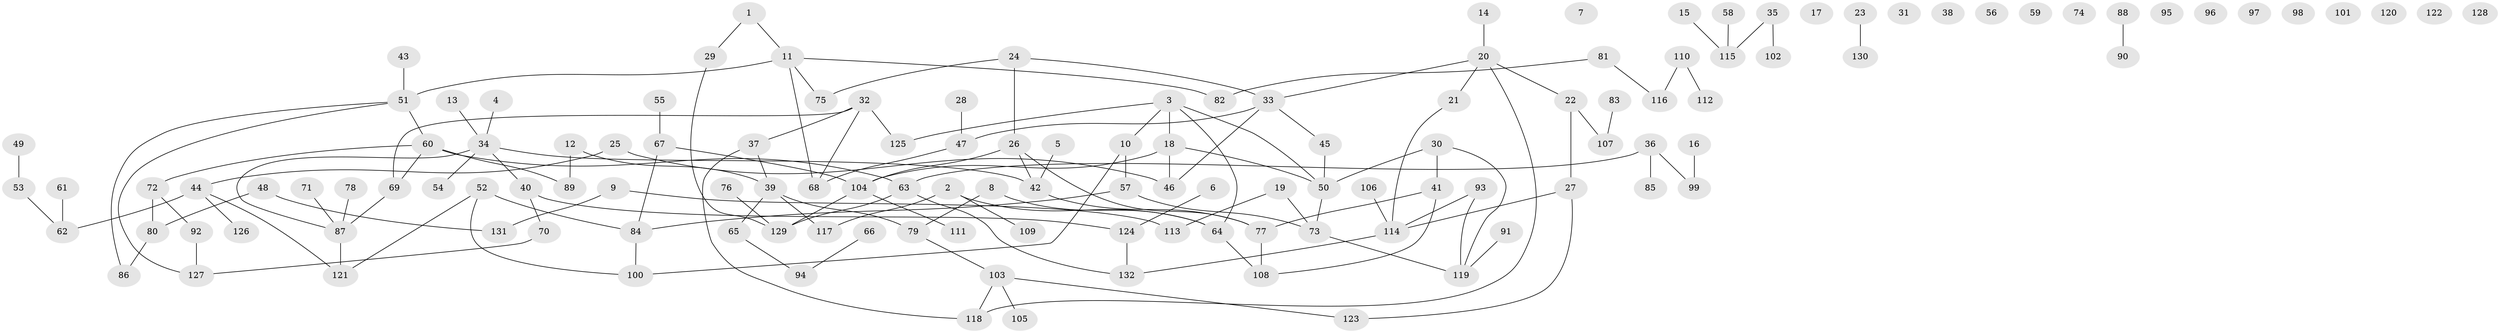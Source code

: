// coarse degree distribution, {1: 0.28846153846153844, 0: 0.34615384615384615, 5: 0.057692307692307696, 3: 0.09615384615384616, 2: 0.11538461538461539, 4: 0.019230769230769232, 6: 0.019230769230769232, 7: 0.019230769230769232, 12: 0.019230769230769232, 8: 0.019230769230769232}
// Generated by graph-tools (version 1.1) at 2025/42/03/04/25 21:42:57]
// undirected, 132 vertices, 147 edges
graph export_dot {
graph [start="1"]
  node [color=gray90,style=filled];
  1;
  2;
  3;
  4;
  5;
  6;
  7;
  8;
  9;
  10;
  11;
  12;
  13;
  14;
  15;
  16;
  17;
  18;
  19;
  20;
  21;
  22;
  23;
  24;
  25;
  26;
  27;
  28;
  29;
  30;
  31;
  32;
  33;
  34;
  35;
  36;
  37;
  38;
  39;
  40;
  41;
  42;
  43;
  44;
  45;
  46;
  47;
  48;
  49;
  50;
  51;
  52;
  53;
  54;
  55;
  56;
  57;
  58;
  59;
  60;
  61;
  62;
  63;
  64;
  65;
  66;
  67;
  68;
  69;
  70;
  71;
  72;
  73;
  74;
  75;
  76;
  77;
  78;
  79;
  80;
  81;
  82;
  83;
  84;
  85;
  86;
  87;
  88;
  89;
  90;
  91;
  92;
  93;
  94;
  95;
  96;
  97;
  98;
  99;
  100;
  101;
  102;
  103;
  104;
  105;
  106;
  107;
  108;
  109;
  110;
  111;
  112;
  113;
  114;
  115;
  116;
  117;
  118;
  119;
  120;
  121;
  122;
  123;
  124;
  125;
  126;
  127;
  128;
  129;
  130;
  131;
  132;
  1 -- 11;
  1 -- 29;
  2 -- 64;
  2 -- 109;
  2 -- 117;
  3 -- 10;
  3 -- 18;
  3 -- 50;
  3 -- 64;
  3 -- 125;
  4 -- 34;
  5 -- 42;
  6 -- 124;
  8 -- 64;
  8 -- 79;
  9 -- 113;
  9 -- 131;
  10 -- 57;
  10 -- 100;
  11 -- 51;
  11 -- 68;
  11 -- 75;
  11 -- 82;
  12 -- 39;
  12 -- 89;
  13 -- 34;
  14 -- 20;
  15 -- 115;
  16 -- 99;
  18 -- 46;
  18 -- 50;
  18 -- 104;
  19 -- 73;
  19 -- 113;
  20 -- 21;
  20 -- 22;
  20 -- 33;
  20 -- 118;
  21 -- 114;
  22 -- 27;
  22 -- 107;
  23 -- 130;
  24 -- 26;
  24 -- 33;
  24 -- 75;
  25 -- 44;
  25 -- 46;
  26 -- 42;
  26 -- 77;
  26 -- 104;
  27 -- 114;
  27 -- 123;
  28 -- 47;
  29 -- 129;
  30 -- 41;
  30 -- 50;
  30 -- 119;
  32 -- 37;
  32 -- 68;
  32 -- 69;
  32 -- 125;
  33 -- 45;
  33 -- 46;
  33 -- 47;
  34 -- 40;
  34 -- 42;
  34 -- 54;
  34 -- 87;
  35 -- 102;
  35 -- 115;
  36 -- 63;
  36 -- 85;
  36 -- 99;
  37 -- 39;
  37 -- 118;
  39 -- 65;
  39 -- 79;
  39 -- 117;
  40 -- 70;
  40 -- 124;
  41 -- 77;
  41 -- 108;
  42 -- 77;
  43 -- 51;
  44 -- 62;
  44 -- 121;
  44 -- 126;
  45 -- 50;
  47 -- 68;
  48 -- 80;
  48 -- 131;
  49 -- 53;
  50 -- 73;
  51 -- 60;
  51 -- 86;
  51 -- 127;
  52 -- 84;
  52 -- 100;
  52 -- 121;
  53 -- 62;
  55 -- 67;
  57 -- 73;
  57 -- 84;
  58 -- 115;
  60 -- 63;
  60 -- 69;
  60 -- 72;
  60 -- 89;
  61 -- 62;
  63 -- 129;
  63 -- 132;
  64 -- 108;
  65 -- 94;
  66 -- 94;
  67 -- 84;
  67 -- 104;
  69 -- 87;
  70 -- 127;
  71 -- 87;
  72 -- 80;
  72 -- 92;
  73 -- 119;
  76 -- 129;
  77 -- 108;
  78 -- 87;
  79 -- 103;
  80 -- 86;
  81 -- 82;
  81 -- 116;
  83 -- 107;
  84 -- 100;
  87 -- 121;
  88 -- 90;
  91 -- 119;
  92 -- 127;
  93 -- 114;
  93 -- 119;
  103 -- 105;
  103 -- 118;
  103 -- 123;
  104 -- 111;
  104 -- 129;
  106 -- 114;
  110 -- 112;
  110 -- 116;
  114 -- 132;
  124 -- 132;
}
